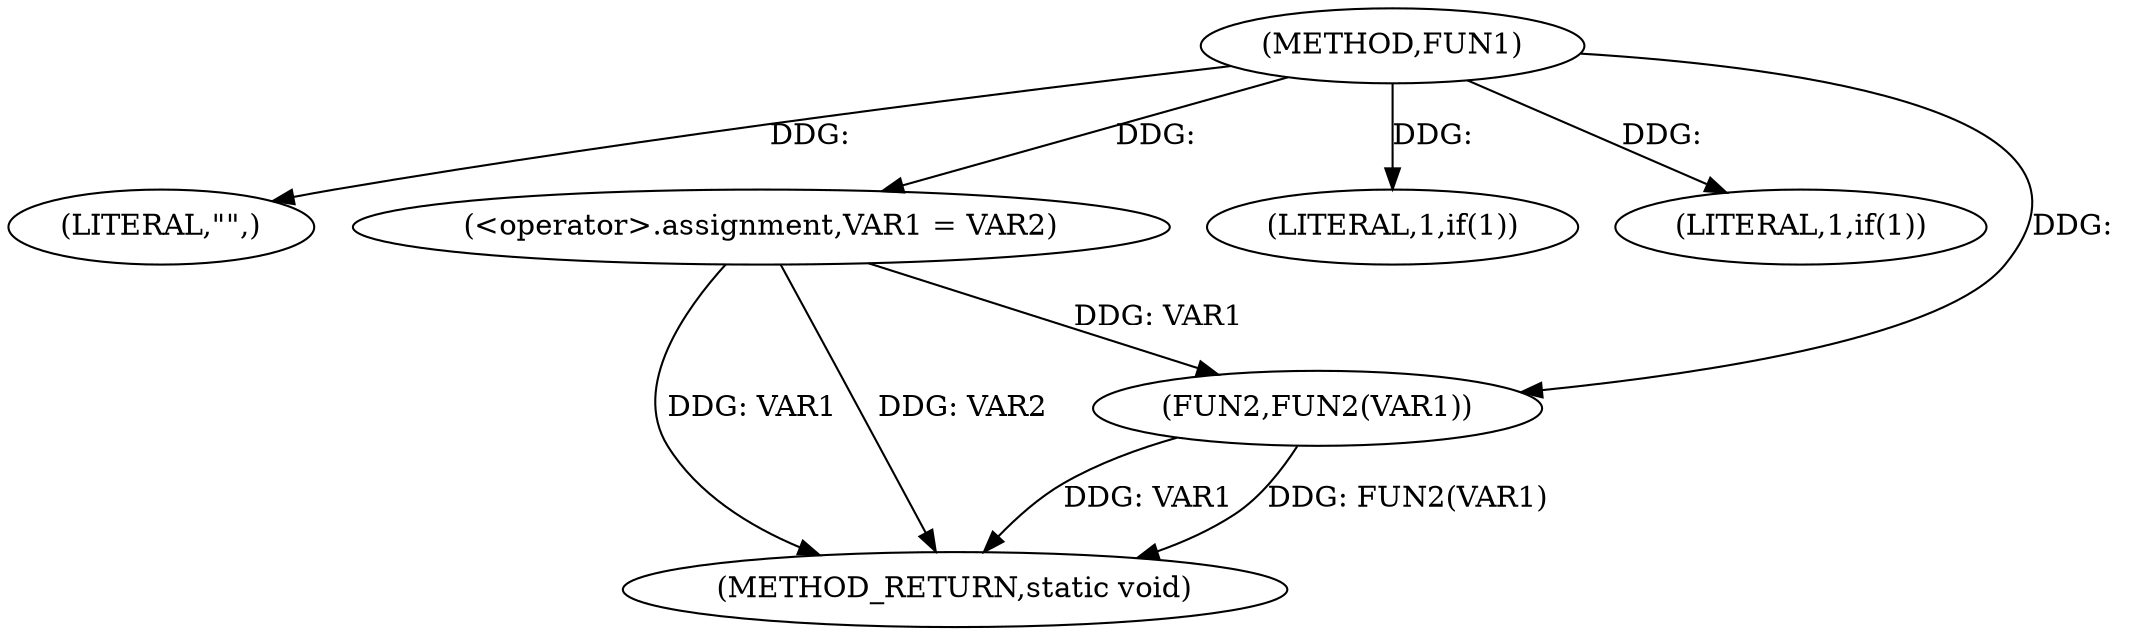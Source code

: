 digraph FUN1 {  
"1000100" [label = "(METHOD,FUN1)" ]
"1000115" [label = "(METHOD_RETURN,static void)" ]
"1000103" [label = "(LITERAL,\"\",)" ]
"1000104" [label = "(<operator>.assignment,VAR1 = VAR2)" ]
"1000108" [label = "(LITERAL,1,if(1))" ]
"1000111" [label = "(LITERAL,1,if(1))" ]
"1000113" [label = "(FUN2,FUN2(VAR1))" ]
  "1000104" -> "1000115"  [ label = "DDG: VAR1"] 
  "1000113" -> "1000115"  [ label = "DDG: VAR1"] 
  "1000113" -> "1000115"  [ label = "DDG: FUN2(VAR1)"] 
  "1000104" -> "1000115"  [ label = "DDG: VAR2"] 
  "1000100" -> "1000103"  [ label = "DDG: "] 
  "1000100" -> "1000104"  [ label = "DDG: "] 
  "1000100" -> "1000108"  [ label = "DDG: "] 
  "1000100" -> "1000111"  [ label = "DDG: "] 
  "1000104" -> "1000113"  [ label = "DDG: VAR1"] 
  "1000100" -> "1000113"  [ label = "DDG: "] 
}
